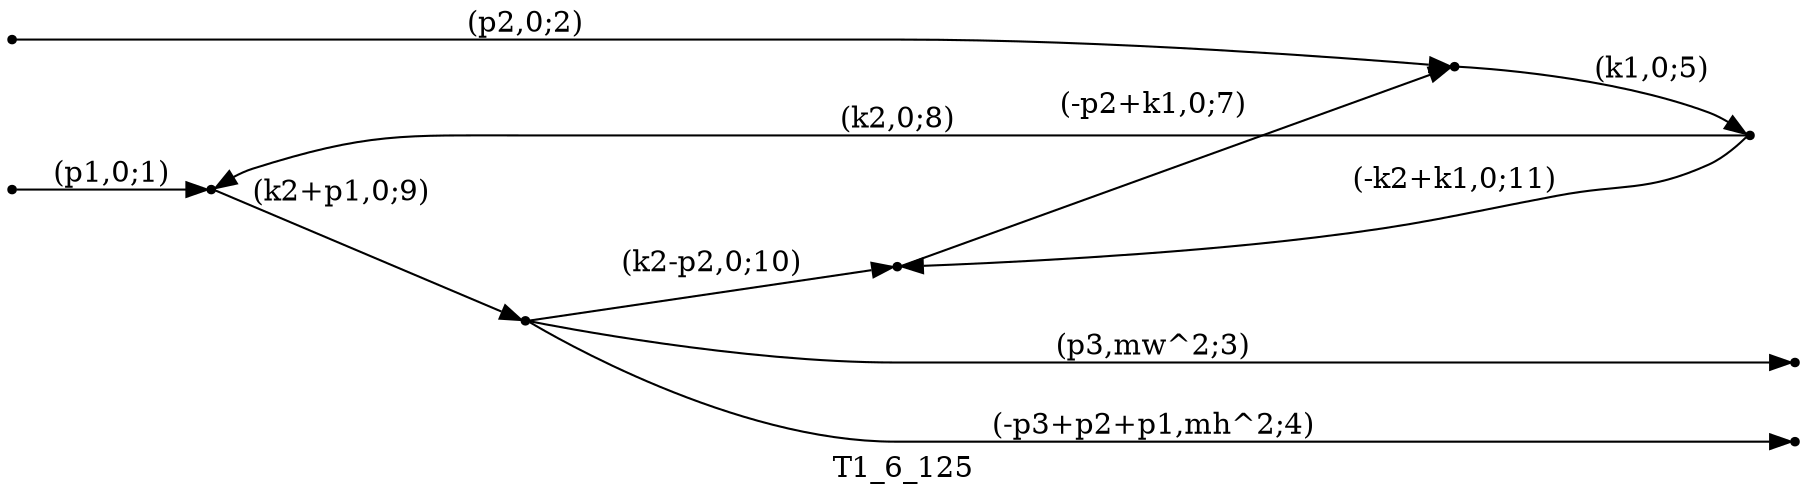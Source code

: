 digraph T1_6_125 {
  label="T1_6_125";
  rankdir="LR";
  subgraph edges {
    -1 -> 3 [label="(p1,0;1)"];
    -2 -> 1 [label="(p2,0;2)"];
    4 -> -3 [label="(p3,mw^2;3)"];
    4 -> -4 [label="(-p3+p2+p1,mh^2;4)"];
    1 -> 2 [label="(k1,0;5)"];
    5 -> 1 [label="(-p2+k1,0;7)"];
    2 -> 3 [label="(k2,0;8)"];
    3 -> 4 [label="(k2+p1,0;9)"];
    4 -> 5 [label="(k2-p2,0;10)"];
    2 -> 5 [label="(-k2+k1,0;11)"];
  }
  subgraph incoming { rank="source"; -1; -2; }
  subgraph outgoing { rank="sink"; -3; -4; }
-4 [shape=point];
-3 [shape=point];
-2 [shape=point];
-1 [shape=point];
1 [shape=point];
2 [shape=point];
3 [shape=point];
4 [shape=point];
5 [shape=point];
}

